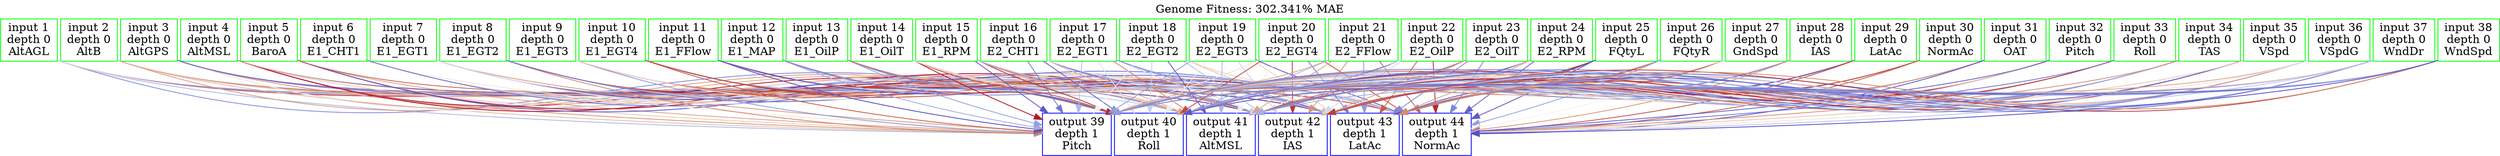 digraph RNN {
labelloc="t";
label="Genome Fitness: 302.341% MAE";

	graph [pad="0.01", nodesep="0.05", ranksep="0.9"];
	{
		rank = source;
		node1 [shape=box,color=green,label="input 1\ndepth 0\nAltAGL"];
		node2 [shape=box,color=green,label="input 2\ndepth 0\nAltB"];
		node3 [shape=box,color=green,label="input 3\ndepth 0\nAltGPS"];
		node4 [shape=box,color=green,label="input 4\ndepth 0\nAltMSL"];
		node5 [shape=box,color=green,label="input 5\ndepth 0\nBaroA"];
		node6 [shape=box,color=green,label="input 6\ndepth 0\nE1_CHT1"];
		node7 [shape=box,color=green,label="input 7\ndepth 0\nE1_EGT1"];
		node8 [shape=box,color=green,label="input 8\ndepth 0\nE1_EGT2"];
		node9 [shape=box,color=green,label="input 9\ndepth 0\nE1_EGT3"];
		node10 [shape=box,color=green,label="input 10\ndepth 0\nE1_EGT4"];
		node11 [shape=box,color=green,label="input 11\ndepth 0\nE1_FFlow"];
		node12 [shape=box,color=green,label="input 12\ndepth 0\nE1_MAP"];
		node13 [shape=box,color=green,label="input 13\ndepth 0\nE1_OilP"];
		node14 [shape=box,color=green,label="input 14\ndepth 0\nE1_OilT"];
		node15 [shape=box,color=green,label="input 15\ndepth 0\nE1_RPM"];
		node16 [shape=box,color=green,label="input 16\ndepth 0\nE2_CHT1"];
		node17 [shape=box,color=green,label="input 17\ndepth 0\nE2_EGT1"];
		node18 [shape=box,color=green,label="input 18\ndepth 0\nE2_EGT2"];
		node19 [shape=box,color=green,label="input 19\ndepth 0\nE2_EGT3"];
		node20 [shape=box,color=green,label="input 20\ndepth 0\nE2_EGT4"];
		node21 [shape=box,color=green,label="input 21\ndepth 0\nE2_FFlow"];
		node22 [shape=box,color=green,label="input 22\ndepth 0\nE2_OilP"];
		node23 [shape=box,color=green,label="input 23\ndepth 0\nE2_OilT"];
		node24 [shape=box,color=green,label="input 24\ndepth 0\nE2_RPM"];
		node25 [shape=box,color=green,label="input 25\ndepth 0\nFQtyL"];
		node26 [shape=box,color=green,label="input 26\ndepth 0\nFQtyR"];
		node27 [shape=box,color=green,label="input 27\ndepth 0\nGndSpd"];
		node28 [shape=box,color=green,label="input 28\ndepth 0\nIAS"];
		node29 [shape=box,color=green,label="input 29\ndepth 0\nLatAc"];
		node30 [shape=box,color=green,label="input 30\ndepth 0\nNormAc"];
		node31 [shape=box,color=green,label="input 31\ndepth 0\nOAT"];
		node32 [shape=box,color=green,label="input 32\ndepth 0\nPitch"];
		node33 [shape=box,color=green,label="input 33\ndepth 0\nRoll"];
		node34 [shape=box,color=green,label="input 34\ndepth 0\nTAS"];
		node35 [shape=box,color=green,label="input 35\ndepth 0\nVSpd"];
		node36 [shape=box,color=green,label="input 36\ndepth 0\nVSpdG"];
		node37 [shape=box,color=green,label="input 37\ndepth 0\nWndDr"];
		node38 [shape=box,color=green,label="input 38\ndepth 0\nWndSpd"];
	}

	{
		rank = sink;
		node39 [shape=box,color=blue,label="output 39\ndepth 1\nPitch"];
		node40 [shape=box,color=blue,label="output 40\ndepth 1\nRoll"];
		node41 [shape=box,color=blue,label="output 41\ndepth 1\nAltMSL"];
		node42 [shape=box,color=blue,label="output 42\ndepth 1\nIAS"];
		node43 [shape=box,color=blue,label="output 43\ndepth 1\nLatAc"];
		node44 [shape=box,color=blue,label="output 44\ndepth 1\nNormAc"];
	}

	node1 -> node2 -> node3 -> node4 -> node5 -> node6 -> node7 -> node8 -> node9 -> node10 -> node11 -> node12 -> node13 -> node14 -> node15 -> node16 -> node17 -> node18 -> node19 -> node20 -> node21 -> node22 -> node23 -> node24 -> node25 -> node26 -> node27 -> node28 -> node29 -> node30 -> node31 -> node32 -> node33 -> node34 -> node35 -> node36 -> node37 -> node38 [style=invis];


	node39 -> node40 -> node41 -> node42 -> node43 -> node44 [style=invis];



	node1 -> node39 [color="#aab8e6"]; /* weight: -0.17836 */
	node2 -> node39 [color="#e3bca9"]; /* weight: 0.137114 */
	node3 -> node39 [color="#d8957c"]; /* weight: 0.234616 */
	node4 -> node39 [color="#e7caba"]; /* weight: 0.102223 */
	node5 -> node39 [color="#dba28a"]; /* weight: 0.202784 */
	node6 -> node39 [color="#efe7e2"]; /* weight: 0.0284886 */
	node7 -> node39 [color="#d99a81"]; /* weight: 0.222331 */
	node8 -> node39 [color="#d3876e"]; /* weight: 0.268542 */
	node9 -> node39 [color="#8e9bdf"]; /* weight: -0.262014 */
	node10 -> node39 [color="#c55b49"]; /* weight: 0.368357 */
	node11 -> node39 [color="#564ac2"]; /* weight: -0.490559 */
	node12 -> node39 [color="#9dabe3"]; /* weight: -0.218928 */
	node13 -> node39 [color="#93a0e1"]; /* weight: -0.24729 */
	node14 -> node39 [color="#b3152a"]; /* weight: 0.482385 */
	node15 -> node39 [color="#5e58c8"]; /* weight: -0.451773 */
	node16 -> node39 [color="#7278d4"]; /* weight: -0.363893 */
	node17 -> node39 [color="#adbbe7"]; /* weight: -0.169152 */
	node18 -> node39 [color="#f0f0f2"]; /* weight: -0.0070772 */
	node19 -> node39 [color="#8f9ce0"]; /* weight: -0.261646 */
	node20 -> node39 [color="#eee2db"]; /* weight: 0.0379675 */
	node21 -> node39 [color="#dca58d"]; /* weight: 0.194216 */
	node22 -> node39 [color="#8d9adf"]; /* weight: -0.267832 */
	node23 -> node39 [color="#eee4dd"]; /* weight: 0.0336446 */
	node24 -> node39 [color="#c86450"]; /* weight: 0.348861 */
	node25 -> node39 [color="#848fdc"]; /* weight: -0.297895 */
	node26 -> node39 [color="#bdc9ea"]; /* weight: -0.128465 */
	node27 -> node39 [color="#d28269"]; /* weight: 0.282027 */
	node28 -> node39 [color="#e7c9b8"]; /* weight: 0.103579 */
	node29 -> node39 [color="#7b84d8"]; /* weight: -0.32874 */
	node30 -> node39 [color="#ede1d9"]; /* weight: 0.0428837 */
	node31 -> node39 [color="#e5c3b0"]; /* weight: 0.122327 */
	node32 -> node39 [color="#909ee0"]; /* weight: -0.257702 */
	node33 -> node39 [color="#a5b3e5"]; /* weight: -0.195702 */
	node34 -> node39 [color="#c86450"]; /* weight: 0.350154 */
	node35 -> node39 [color="#7880d7"]; /* weight: -0.340132 */
	node36 -> node39 [color="#dda78f"]; /* weight: 0.18935 */
	node37 -> node39 [color="#5e5ac8"]; /* weight: -0.448481 */
	node38 -> node39 [color="#8e9bdf"]; /* weight: -0.264431 */
	node1 -> node40 [color="#818cdb"]; /* weight: -0.306733 */
	node2 -> node40 [color="#da9c83"]; /* weight: 0.219091 */
	node3 -> node40 [color="#deab94"]; /* weight: 0.180868 */
	node4 -> node40 [color="#b51d2c"]; /* weight: 0.476407 */
	node5 -> node40 [color="#e8cdbe"]; /* weight: 0.0947881 */
	node6 -> node40 [color="#edded5"]; /* weight: 0.0520263 */
	node7 -> node40 [color="#7177d4"]; /* weight: -0.366823 */
	node8 -> node40 [color="#b3152a"]; /* weight: 0.48178 */
	node9 -> node40 [color="#c65f4c"]; /* weight: 0.363827 */
	node10 -> node40 [color="#adbbe7"]; /* weight: -0.171093 */
	node11 -> node40 [color="#b72a30"]; /* weight: 0.459385 */
	node12 -> node40 [color="#615eca"]; /* weight: -0.43861 */
	node13 -> node40 [color="#7e88da"]; /* weight: -0.318759 */
	node14 -> node40 [color="#c14c3f"]; /* weight: 0.402547 */
	node15 -> node40 [color="#b72a30"]; /* weight: 0.457917 */
	node16 -> node40 [color="#605cca"]; /* weight: -0.442187 */
	node17 -> node40 [color="#dbe1ef"]; /* weight: -0.0549862 */
	node18 -> node40 [color="#c5cfeb"]; /* weight: -0.107696 */
	node19 -> node40 [color="#f0ece8"]; /* weight: 0.0141899 */
	node20 -> node40 [color="#c14c3f"]; /* weight: 0.402363 */
	node21 -> node40 [color="#a5b3e5"]; /* weight: -0.193155 */
	node22 -> node40 [color="#7f8ada"]; /* weight: -0.312854 */
	node23 -> node40 [color="#b1bfe8"]; /* weight: -0.158775 */
	node24 -> node40 [color="#6e73d2"]; /* weight: -0.378849 */
	node25 -> node40 [color="#c96651"]; /* weight: 0.34755 */
	node26 -> node40 [color="#f1edeb"]; /* weight: 0.012288 */
	node27 -> node40 [color="#9aa8e3"]; /* weight: -0.225787 */
	node28 -> node40 [color="#d2846b"]; /* weight: 0.277387 */
	node29 -> node40 [color="#7e88da"]; /* weight: -0.318415 */
	node30 -> node40 [color="#d9e0ef"]; /* weight: -0.0564787 */
	node31 -> node40 [color="#7981d7"]; /* weight: -0.337468 */
	node32 -> node40 [color="#d4896f"]; /* weight: 0.263726 */
	node33 -> node40 [color="#e2e6f0"]; /* weight: -0.0378235 */
	node34 -> node40 [color="#6c70d1"]; /* weight: -0.386444 */
	node35 -> node40 [color="#b6272f"]; /* weight: 0.465263 */
	node36 -> node40 [color="#7981d7"]; /* weight: -0.337724 */
	node37 -> node40 [color="#e7caba"]; /* weight: 0.0996959 */
	node38 -> node40 [color="#5e58c8"]; /* weight: -0.452315 */
	node1 -> node41 [color="#747bd5"]; /* weight: -0.357805 */
	node2 -> node41 [color="#d1daed"]; /* weight: -0.0790408 */
	node3 -> node41 [color="#f2f0ef"]; /* weight: 0.0058273 */
	node4 -> node41 [color="#da9d85"]; /* weight: 0.214272 */
	node5 -> node41 [color="#d5dcee"]; /* weight: -0.0715276 */
	node6 -> node41 [color="#a9b7e6"]; /* weight: -0.182693 */
	node7 -> node41 [color="#d58c73"]; /* weight: 0.257227 */
	node8 -> node41 [color="#c96651"]; /* weight: 0.346736 */
	node9 -> node41 [color="#e1b59f"]; /* weight: 0.155868 */
	node10 -> node41 [color="#b1bfe8"]; /* weight: -0.160284 */
	node11 -> node41 [color="#bc3b37"]; /* weight: 0.432541 */
	node12 -> node41 [color="#b1bfe8"]; /* weight: -0.158535 */
	node13 -> node41 [color="#7e88da"]; /* weight: -0.318412 */
	node14 -> node41 [color="#ead5c8"]; /* weight: 0.0752138 */
	node15 -> node41 [color="#dca58d"]; /* weight: 0.196127 */
	node16 -> node41 [color="#dda78f"]; /* weight: 0.192565 */
	node17 -> node41 [color="#d18168"]; /* weight: 0.28613 */
	node18 -> node41 [color="#5c55c7"]; /* weight: -0.459698 */
	node19 -> node41 [color="#aab8e6"]; /* weight: -0.17897 */
	node20 -> node41 [color="#eceef1"]; /* weight: -0.0159394 */
	node21 -> node41 [color="#dca48c"]; /* weight: 0.200129 */
	node22 -> node41 [color="#eeeff2"]; /* weight: -0.0105642 */
	node23 -> node41 [color="#c86450"]; /* weight: 0.348807 */
	node24 -> node41 [color="#7880d7"]; /* weight: -0.341325 */
	node25 -> node41 [color="#bc3b37"]; /* weight: 0.432083 */
	node26 -> node41 [color="#bf483d"]; /* weight: 0.407908 */
	node27 -> node41 [color="#a8b5e6"]; /* weight: -0.184899 */
	node28 -> node41 [color="#aab8e6"]; /* weight: -0.177166 */
	node29 -> node41 [color="#dda78f"]; /* weight: 0.189462 */
	node30 -> node41 [color="#dde3ef"]; /* weight: -0.0492584 */
	node31 -> node41 [color="#a5b3e5"]; /* weight: -0.194537 */
	node32 -> node41 [color="#b10127"]; /* weight: 0.494358 */
	node33 -> node41 [color="#efe6e0"]; /* weight: 0.0308895 */
	node34 -> node41 [color="#ead3c6"]; /* weight: 0.0766684 */
	node35 -> node41 [color="#e5c3b0"]; /* weight: 0.12044 */
	node36 -> node41 [color="#848fdc"]; /* weight: -0.3 */
	node37 -> node41 [color="#7278d4"]; /* weight: -0.364659 */
	node38 -> node41 [color="#a4b1e5"]; /* weight: -0.196842 */
	node1 -> node42 [color="#b9c5e9"]; /* weight: -0.141274 */
	node2 -> node42 [color="#c45747"]; /* weight: 0.378588 */
	node3 -> node42 [color="#5f5bc9"]; /* weight: -0.446438 */
	node4 -> node42 [color="#b10127"]; /* weight: 0.49687 */
	node5 -> node42 [color="#b20f29"]; /* weight: 0.488318 */
	node6 -> node42 [color="#e9d0c2"]; /* weight: 0.086873 */
	node7 -> node42 [color="#5548c1"]; /* weight: -0.494383 */
	node8 -> node42 [color="#99a7e2"]; /* weight: -0.227606 */
	node9 -> node42 [color="#cd725b"]; /* weight: 0.3204 */
	node10 -> node42 [color="#bf483d"]; /* weight: 0.409086 */
	node11 -> node42 [color="#e7eaf1"]; /* weight: -0.0258935 */
	node12 -> node42 [color="#f1f2f2"]; /* weight: -0.00334834 */
	node13 -> node42 [color="#686acf"]; /* weight: -0.402037 */
	node14 -> node42 [color="#e4c0ad"]; /* weight: 0.129489 */
	node15 -> node42 [color="#c55948"]; /* weight: 0.374301 */
	node16 -> node42 [color="#7d87d9"]; /* weight: -0.323047 */
	node17 -> node42 [color="#cdd6ed"]; /* weight: -0.0883315 */
	node18 -> node42 [color="#b3c0e8"]; /* weight: -0.155601 */
	node19 -> node42 [color="#c6d1ec"]; /* weight: -0.104595 */
	node20 -> node42 [color="#ba3434"]; /* weight: 0.445919 */
	node21 -> node42 [color="#d79279"]; /* weight: 0.243142 */
	node22 -> node42 [color="#d1daed"]; /* weight: -0.0764245 */
	node23 -> node42 [color="#db9f86"]; /* weight: 0.211933 */
	node24 -> node42 [color="#ede1d9"]; /* weight: 0.0410761 */
	node25 -> node42 [color="#bc3b37"]; /* weight: 0.432016 */
	node26 -> node42 [color="#c45645"]; /* weight: 0.380376 */
	node27 -> node42 [color="#d2846b"]; /* weight: 0.276028 */
	node28 -> node42 [color="#c8d2ec"]; /* weight: -0.0998145 */
	node29 -> node42 [color="#b3152a"]; /* weight: 0.482772 */
	node30 -> node42 [color="#b20f29"]; /* weight: 0.487832 */
	node31 -> node42 [color="#d8dfee"]; /* weight: -0.0612891 */
	node32 -> node42 [color="#c45747"]; /* weight: 0.378718 */
	node33 -> node42 [color="#c25042"]; /* weight: 0.392204 */
	node34 -> node42 [color="#6768ce"]; /* weight: -0.410123 */
	node35 -> node42 [color="#e9ebf1"]; /* weight: -0.0224905 */
	node36 -> node42 [color="#6f74d3"]; /* weight: -0.376581 */
	node37 -> node42 [color="#b4c1e8"]; /* weight: -0.153127 */
	node38 -> node42 [color="#bc3e38"]; /* weight: 0.42828 */
	node1 -> node43 [color="#b5212d"]; /* weight: 0.470969 */
	node2 -> node43 [color="#e4c0ad"]; /* weight: 0.130269 */
	node3 -> node43 [color="#deaa93"]; /* weight: 0.183096 */
	node4 -> node43 [color="#564ac2"]; /* weight: -0.490641 */
	node5 -> node43 [color="#5c55c7"]; /* weight: -0.462273 */
	node6 -> node43 [color="#e4c0ad"]; /* weight: 0.129105 */
	node7 -> node43 [color="#e6c6b4"]; /* weight: 0.113758 */
	node8 -> node43 [color="#e5c3b0"]; /* weight: 0.119598 */
	node9 -> node43 [color="#cb6e58"]; /* weight: 0.326768 */
	node10 -> node43 [color="#ba3735"]; /* weight: 0.438434 */
	node11 -> node43 [color="#9eace4"]; /* weight: -0.214084 */
	node12 -> node43 [color="#bb3936"]; /* weight: 0.435005 */
	node13 -> node43 [color="#d8dfee"]; /* weight: -0.0636498 */
	node14 -> node43 [color="#b7c4e9"]; /* weight: -0.145243 */
	node15 -> node43 [color="#e7c9b8"]; /* weight: 0.10594 */
	node16 -> node43 [color="#615eca"]; /* weight: -0.439958 */
	node17 -> node43 [color="#8c98de"]; /* weight: -0.271989 */
	node18 -> node43 [color="#e4c0ad"]; /* weight: 0.127752 */
	node19 -> node43 [color="#e9d2c4"]; /* weight: 0.0836009 */
	node20 -> node43 [color="#7075d3"]; /* weight: -0.372766 */
	node21 -> node43 [color="#8d9adf"]; /* weight: -0.266279 */
	node22 -> node43 [color="#c65f4c"]; /* weight: 0.362859 */
	node23 -> node43 [color="#808bda"]; /* weight: -0.311301 */
	node24 -> node43 [color="#dba28a"]; /* weight: 0.203633 */
	node25 -> node43 [color="#5c55c7"]; /* weight: -0.460479 */
	node26 -> node43 [color="#d48a71"]; /* weight: 0.26298 */
	node27 -> node43 [color="#cf7860"]; /* weight: 0.302356 */
	node28 -> node43 [color="#767dd6"]; /* weight: -0.347459 */
	node29 -> node43 [color="#6768ce"]; /* weight: -0.412292 */
	node30 -> node43 [color="#c25243"]; /* weight: 0.389134 */
	node31 -> node43 [color="#d3856c"]; /* weight: 0.272229 */
	node32 -> node43 [color="#e9d0c2"]; /* weight: 0.0853309 */
	node33 -> node43 [color="#bb3936"]; /* weight: 0.43531 */
	node34 -> node43 [color="#9eace4"]; /* weight: -0.212806 */
	node35 -> node43 [color="#584ec4"]; /* weight: -0.480795 */
	node36 -> node43 [color="#dda78f"]; /* weight: 0.189069 */
	node37 -> node43 [color="#777fd7"]; /* weight: -0.343633 */
	node38 -> node43 [color="#d58c73"]; /* weight: 0.25603 */
	node1 -> node44 [color="#f0ece8"]; /* weight: 0.0148714 */
	node2 -> node44 [color="#e1b59f"]; /* weight: 0.154153 */
	node3 -> node44 [color="#625fcb"]; /* weight: -0.434434 */
	node4 -> node44 [color="#dba188"]; /* weight: 0.207143 */
	node5 -> node44 [color="#c8624e"]; /* weight: 0.354464 */
	node6 -> node44 [color="#6f74d3"]; /* weight: -0.376027 */
	node7 -> node44 [color="#dee4ef"]; /* weight: -0.0465018 */
	node8 -> node44 [color="#696cd0"]; /* weight: -0.400238 */
	node9 -> node44 [color="#efe7e2"]; /* weight: 0.0264789 */
	node10 -> node44 [color="#c14e41"]; /* weight: 0.396995 */
	node11 -> node44 [color="#584dc3"]; /* weight: -0.486026 */
	node12 -> node44 [color="#7b84d8"]; /* weight: -0.328407 */
	node13 -> node44 [color="#cb6e58"]; /* weight: 0.328289 */
	node14 -> node44 [color="#eddfd7"]; /* weight: 0.0462841 */
	node15 -> node44 [color="#b7c4e9"]; /* weight: -0.142836 */
	node16 -> node44 [color="#e7eaf1"]; /* weight: -0.028841 */
	node17 -> node44 [color="#8a97de"]; /* weight: -0.276754 */
	node18 -> node44 [color="#ead3c6"]; /* weight: 0.0762803 */
	node19 -> node44 [color="#5c55c7"]; /* weight: -0.460451 */
	node20 -> node44 [color="#c14c3f"]; /* weight: 0.399998 */
	node21 -> node44 [color="#c65f4c"]; /* weight: 0.363897 */
	node22 -> node44 [color="#b6272f"]; /* weight: 0.461866 */
	node23 -> node44 [color="#7c86d9"]; /* weight: -0.326784 */
	node24 -> node44 [color="#6463cc"]; /* weight: -0.423341 */
	node25 -> node44 [color="#5e5ac8"]; /* weight: -0.447891 */
	node26 -> node44 [color="#95a3e1"]; /* weight: -0.242047 */
	node27 -> node44 [color="#f2f2f1"]; /* weight: -8.36935e-05 */
	node28 -> node44 [color="#d8957c"]; /* weight: 0.234652 */
	node29 -> node44 [color="#c25243"]; /* weight: 0.388196 */
	node30 -> node44 [color="#c65f4c"]; /* weight: 0.360561 */
	node31 -> node44 [color="#5c55c7"]; /* weight: -0.462768 */
	node32 -> node44 [color="#6261cb"]; /* weight: -0.43216 */
	node33 -> node44 [color="#7075d3"]; /* weight: -0.373472 */
	node34 -> node44 [color="#d68f76"]; /* weight: 0.249417 */
	node35 -> node44 [color="#e6c7b6"]; /* weight: 0.108453 */
	node36 -> node44 [color="#efe7e2"]; /* weight: 0.0276616 */
	node37 -> node44 [color="#b9c5e9"]; /* weight: -0.138435 */
	node38 -> node44 [color="#594fc4"]; /* weight: -0.478281 */


}
